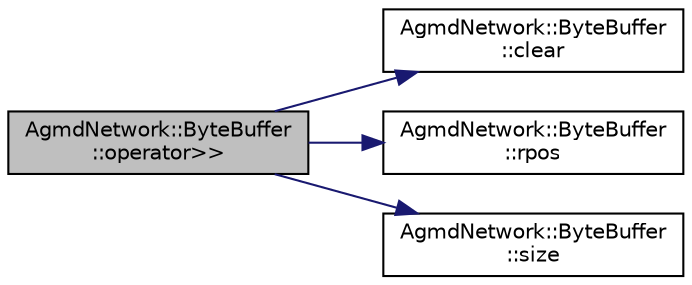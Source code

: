digraph "AgmdNetwork::ByteBuffer::operator&gt;&gt;"
{
  edge [fontname="Helvetica",fontsize="10",labelfontname="Helvetica",labelfontsize="10"];
  node [fontname="Helvetica",fontsize="10",shape=record];
  rankdir="LR";
  Node1 [label="AgmdNetwork::ByteBuffer\l::operator\>\>",height=0.2,width=0.4,color="black", fillcolor="grey75", style="filled" fontcolor="black"];
  Node1 -> Node2 [color="midnightblue",fontsize="10",style="solid"];
  Node2 [label="AgmdNetwork::ByteBuffer\l::clear",height=0.2,width=0.4,color="black", fillcolor="white", style="filled",URL="$class_agmd_network_1_1_byte_buffer.html#a0f863fe52dc49cc9b2d46650cffbfc34"];
  Node1 -> Node3 [color="midnightblue",fontsize="10",style="solid"];
  Node3 [label="AgmdNetwork::ByteBuffer\l::rpos",height=0.2,width=0.4,color="black", fillcolor="white", style="filled",URL="$class_agmd_network_1_1_byte_buffer.html#a9828e2a90807d2dd1830cdb81f579dd8"];
  Node1 -> Node4 [color="midnightblue",fontsize="10",style="solid"];
  Node4 [label="AgmdNetwork::ByteBuffer\l::size",height=0.2,width=0.4,color="black", fillcolor="white", style="filled",URL="$class_agmd_network_1_1_byte_buffer.html#a098026cc32635b486d7df2cfca21c192"];
}
